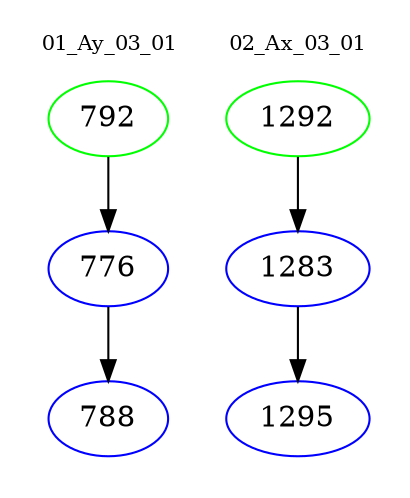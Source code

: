 digraph{
subgraph cluster_0 {
color = white
label = "01_Ay_03_01";
fontsize=10;
T0_792 [label="792", color="green"]
T0_792 -> T0_776 [color="black"]
T0_776 [label="776", color="blue"]
T0_776 -> T0_788 [color="black"]
T0_788 [label="788", color="blue"]
}
subgraph cluster_1 {
color = white
label = "02_Ax_03_01";
fontsize=10;
T1_1292 [label="1292", color="green"]
T1_1292 -> T1_1283 [color="black"]
T1_1283 [label="1283", color="blue"]
T1_1283 -> T1_1295 [color="black"]
T1_1295 [label="1295", color="blue"]
}
}
